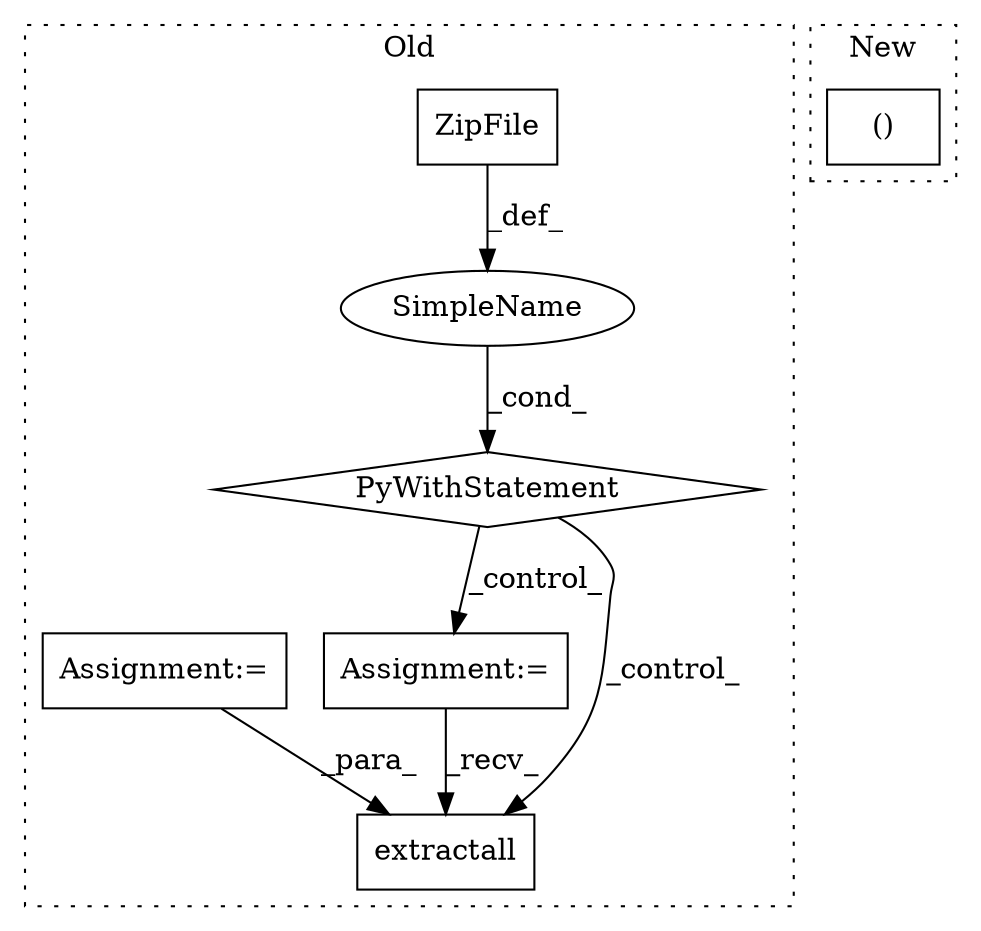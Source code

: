 digraph G {
subgraph cluster0 {
1 [label="ZipFile" a="32" s="3501,3534" l="8,1" shape="box"];
3 [label="Assignment:=" a="7" s="3563" l="8" shape="box"];
4 [label="SimpleName" a="42" s="" l="" shape="ellipse"];
5 [label="PyWithStatement" a="104" s="3483,3535" l="10,2" shape="diamond"];
6 [label="extractall" a="32" s="3590,3603" l="11,1" shape="box"];
7 [label="Assignment:=" a="7" s="2714" l="8" shape="box"];
label = "Old";
style="dotted";
}
subgraph cluster1 {
2 [label="()" a="106" s="9247" l="23" shape="box"];
label = "New";
style="dotted";
}
1 -> 4 [label="_def_"];
3 -> 6 [label="_recv_"];
4 -> 5 [label="_cond_"];
5 -> 6 [label="_control_"];
5 -> 3 [label="_control_"];
7 -> 6 [label="_para_"];
}